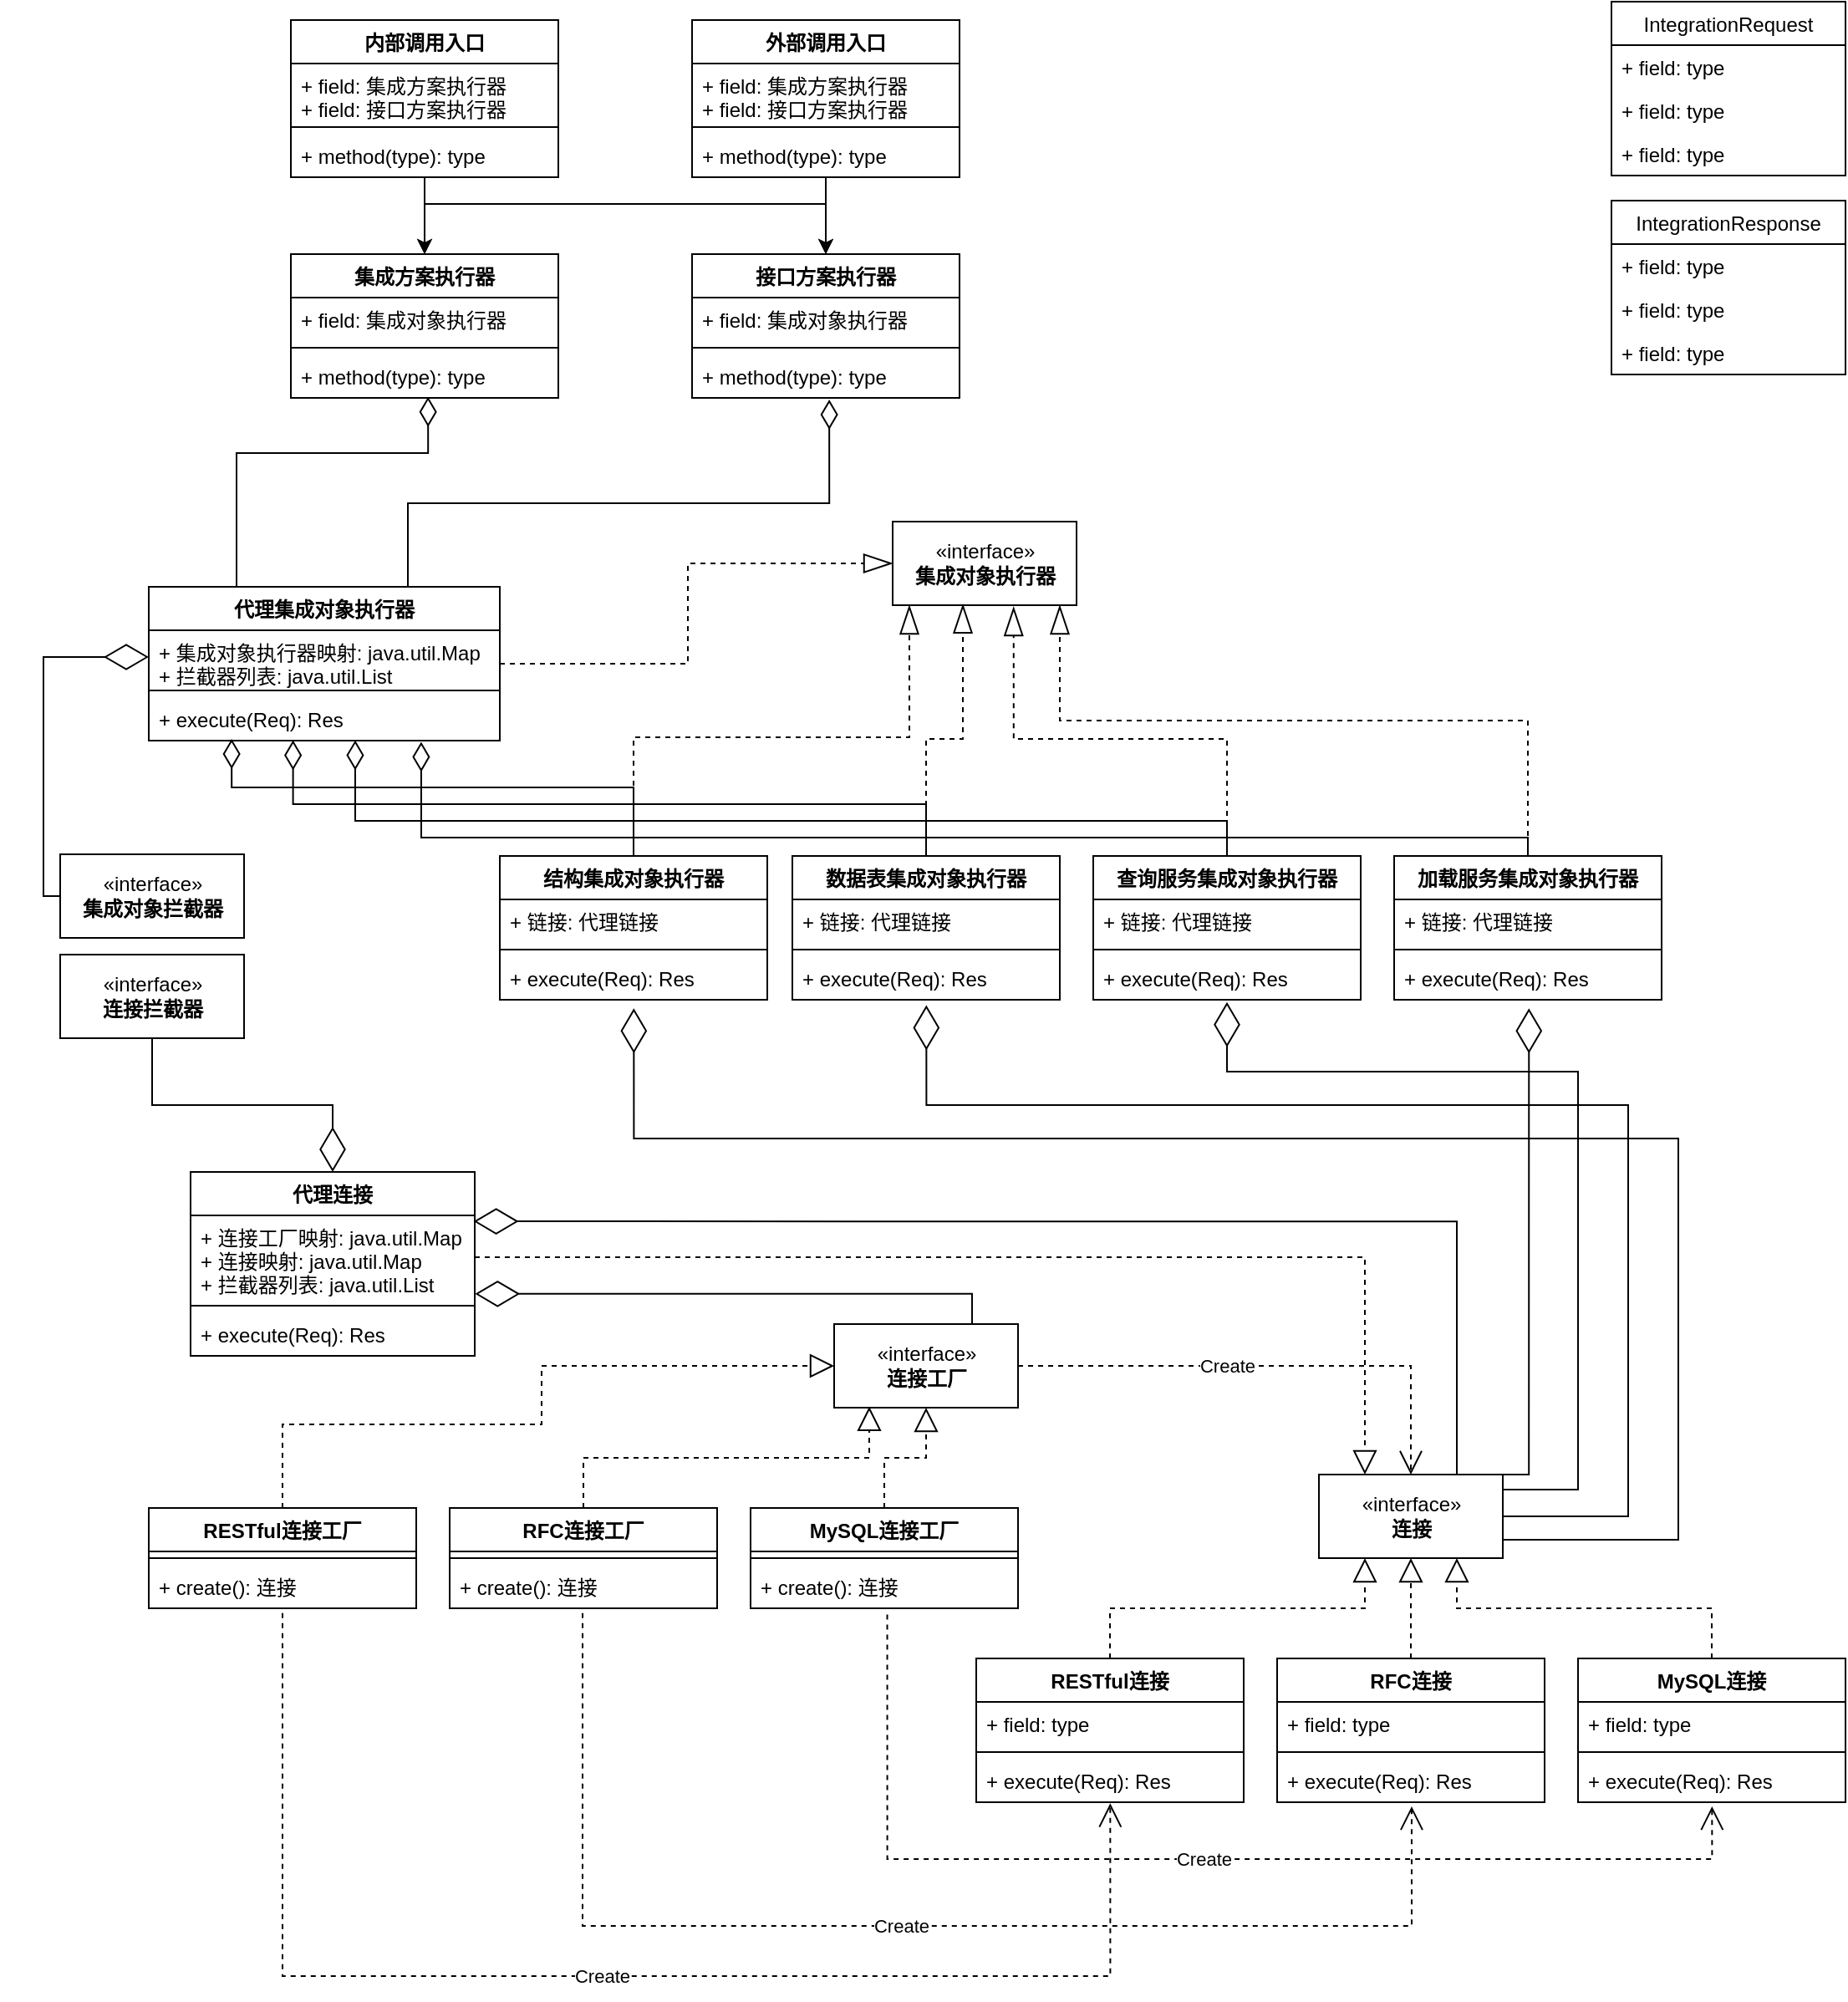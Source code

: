 <mxfile version="20.0.4" type="github">
  <diagram id="oWcdZRQ7xZrGSE6Tlrnx" name="第 1 页">
    <mxGraphModel dx="1038" dy="547" grid="1" gridSize="10" guides="1" tooltips="1" connect="1" arrows="1" fold="1" page="1" pageScale="1" pageWidth="1169" pageHeight="1654" math="0" shadow="0">
      <root>
        <mxCell id="0" />
        <mxCell id="1" parent="0" />
        <mxCell id="QDC6DLgOSGsQadJOwINI-77" style="edgeStyle=orthogonalEdgeStyle;rounded=0;orthogonalLoop=1;jettySize=auto;html=1;entryX=0.5;entryY=0;entryDx=0;entryDy=0;" edge="1" parent="1" source="QDC6DLgOSGsQadJOwINI-14" target="QDC6DLgOSGsQadJOwINI-22">
          <mxGeometry relative="1" as="geometry" />
        </mxCell>
        <mxCell id="QDC6DLgOSGsQadJOwINI-78" style="edgeStyle=orthogonalEdgeStyle;rounded=0;orthogonalLoop=1;jettySize=auto;html=1;entryX=0.5;entryY=0;entryDx=0;entryDy=0;" edge="1" parent="1" source="QDC6DLgOSGsQadJOwINI-14" target="QDC6DLgOSGsQadJOwINI-26">
          <mxGeometry relative="1" as="geometry">
            <Array as="points">
              <mxPoint x="269" y="161" />
              <mxPoint x="509" y="161" />
            </Array>
          </mxGeometry>
        </mxCell>
        <mxCell id="QDC6DLgOSGsQadJOwINI-14" value="内部调用入口" style="swimlane;fontStyle=1;align=center;verticalAlign=top;childLayout=stackLayout;horizontal=1;startSize=26;horizontalStack=0;resizeParent=1;resizeParentMax=0;resizeLast=0;collapsible=1;marginBottom=0;" vertex="1" parent="1">
          <mxGeometry x="189" y="51" width="160" height="94" as="geometry" />
        </mxCell>
        <mxCell id="QDC6DLgOSGsQadJOwINI-15" value="+ field: 集成方案执行器&#xa;+ field: 接口方案执行器" style="text;strokeColor=none;fillColor=none;align=left;verticalAlign=top;spacingLeft=4;spacingRight=4;overflow=hidden;rotatable=0;points=[[0,0.5],[1,0.5]];portConstraint=eastwest;" vertex="1" parent="QDC6DLgOSGsQadJOwINI-14">
          <mxGeometry y="26" width="160" height="34" as="geometry" />
        </mxCell>
        <mxCell id="QDC6DLgOSGsQadJOwINI-16" value="" style="line;strokeWidth=1;fillColor=none;align=left;verticalAlign=middle;spacingTop=-1;spacingLeft=3;spacingRight=3;rotatable=0;labelPosition=right;points=[];portConstraint=eastwest;" vertex="1" parent="QDC6DLgOSGsQadJOwINI-14">
          <mxGeometry y="60" width="160" height="8" as="geometry" />
        </mxCell>
        <mxCell id="QDC6DLgOSGsQadJOwINI-17" value="+ method(type): type" style="text;strokeColor=none;fillColor=none;align=left;verticalAlign=top;spacingLeft=4;spacingRight=4;overflow=hidden;rotatable=0;points=[[0,0.5],[1,0.5]];portConstraint=eastwest;" vertex="1" parent="QDC6DLgOSGsQadJOwINI-14">
          <mxGeometry y="68" width="160" height="26" as="geometry" />
        </mxCell>
        <mxCell id="QDC6DLgOSGsQadJOwINI-79" style="edgeStyle=orthogonalEdgeStyle;rounded=0;orthogonalLoop=1;jettySize=auto;html=1;entryX=0.5;entryY=0;entryDx=0;entryDy=0;" edge="1" parent="1" source="QDC6DLgOSGsQadJOwINI-18" target="QDC6DLgOSGsQadJOwINI-26">
          <mxGeometry relative="1" as="geometry" />
        </mxCell>
        <mxCell id="QDC6DLgOSGsQadJOwINI-80" style="edgeStyle=orthogonalEdgeStyle;rounded=0;orthogonalLoop=1;jettySize=auto;html=1;entryX=0.5;entryY=0;entryDx=0;entryDy=0;" edge="1" parent="1" source="QDC6DLgOSGsQadJOwINI-18" target="QDC6DLgOSGsQadJOwINI-22">
          <mxGeometry relative="1" as="geometry">
            <Array as="points">
              <mxPoint x="509" y="161" />
              <mxPoint x="269" y="161" />
            </Array>
          </mxGeometry>
        </mxCell>
        <mxCell id="QDC6DLgOSGsQadJOwINI-18" value="外部调用入口" style="swimlane;fontStyle=1;align=center;verticalAlign=top;childLayout=stackLayout;horizontal=1;startSize=26;horizontalStack=0;resizeParent=1;resizeParentMax=0;resizeLast=0;collapsible=1;marginBottom=0;" vertex="1" parent="1">
          <mxGeometry x="429" y="51" width="160" height="94" as="geometry" />
        </mxCell>
        <mxCell id="QDC6DLgOSGsQadJOwINI-19" value="+ field: 集成方案执行器&#xa;+ field: 接口方案执行器" style="text;strokeColor=none;fillColor=none;align=left;verticalAlign=top;spacingLeft=4;spacingRight=4;overflow=hidden;rotatable=0;points=[[0,0.5],[1,0.5]];portConstraint=eastwest;" vertex="1" parent="QDC6DLgOSGsQadJOwINI-18">
          <mxGeometry y="26" width="160" height="34" as="geometry" />
        </mxCell>
        <mxCell id="QDC6DLgOSGsQadJOwINI-20" value="" style="line;strokeWidth=1;fillColor=none;align=left;verticalAlign=middle;spacingTop=-1;spacingLeft=3;spacingRight=3;rotatable=0;labelPosition=right;points=[];portConstraint=eastwest;" vertex="1" parent="QDC6DLgOSGsQadJOwINI-18">
          <mxGeometry y="60" width="160" height="8" as="geometry" />
        </mxCell>
        <mxCell id="QDC6DLgOSGsQadJOwINI-21" value="+ method(type): type" style="text;strokeColor=none;fillColor=none;align=left;verticalAlign=top;spacingLeft=4;spacingRight=4;overflow=hidden;rotatable=0;points=[[0,0.5],[1,0.5]];portConstraint=eastwest;" vertex="1" parent="QDC6DLgOSGsQadJOwINI-18">
          <mxGeometry y="68" width="160" height="26" as="geometry" />
        </mxCell>
        <mxCell id="QDC6DLgOSGsQadJOwINI-22" value="集成方案执行器" style="swimlane;fontStyle=1;align=center;verticalAlign=top;childLayout=stackLayout;horizontal=1;startSize=26;horizontalStack=0;resizeParent=1;resizeParentMax=0;resizeLast=0;collapsible=1;marginBottom=0;" vertex="1" parent="1">
          <mxGeometry x="189" y="191" width="160" height="86" as="geometry" />
        </mxCell>
        <mxCell id="QDC6DLgOSGsQadJOwINI-23" value="+ field: 集成对象执行器" style="text;strokeColor=none;fillColor=none;align=left;verticalAlign=top;spacingLeft=4;spacingRight=4;overflow=hidden;rotatable=0;points=[[0,0.5],[1,0.5]];portConstraint=eastwest;" vertex="1" parent="QDC6DLgOSGsQadJOwINI-22">
          <mxGeometry y="26" width="160" height="26" as="geometry" />
        </mxCell>
        <mxCell id="QDC6DLgOSGsQadJOwINI-24" value="" style="line;strokeWidth=1;fillColor=none;align=left;verticalAlign=middle;spacingTop=-1;spacingLeft=3;spacingRight=3;rotatable=0;labelPosition=right;points=[];portConstraint=eastwest;" vertex="1" parent="QDC6DLgOSGsQadJOwINI-22">
          <mxGeometry y="52" width="160" height="8" as="geometry" />
        </mxCell>
        <mxCell id="QDC6DLgOSGsQadJOwINI-25" value="+ method(type): type" style="text;strokeColor=none;fillColor=none;align=left;verticalAlign=top;spacingLeft=4;spacingRight=4;overflow=hidden;rotatable=0;points=[[0,0.5],[1,0.5]];portConstraint=eastwest;" vertex="1" parent="QDC6DLgOSGsQadJOwINI-22">
          <mxGeometry y="60" width="160" height="26" as="geometry" />
        </mxCell>
        <mxCell id="QDC6DLgOSGsQadJOwINI-26" value="接口方案执行器" style="swimlane;fontStyle=1;align=center;verticalAlign=top;childLayout=stackLayout;horizontal=1;startSize=26;horizontalStack=0;resizeParent=1;resizeParentMax=0;resizeLast=0;collapsible=1;marginBottom=0;" vertex="1" parent="1">
          <mxGeometry x="429" y="191" width="160" height="86" as="geometry" />
        </mxCell>
        <mxCell id="QDC6DLgOSGsQadJOwINI-27" value="+ field: 集成对象执行器" style="text;strokeColor=none;fillColor=none;align=left;verticalAlign=top;spacingLeft=4;spacingRight=4;overflow=hidden;rotatable=0;points=[[0,0.5],[1,0.5]];portConstraint=eastwest;" vertex="1" parent="QDC6DLgOSGsQadJOwINI-26">
          <mxGeometry y="26" width="160" height="26" as="geometry" />
        </mxCell>
        <mxCell id="QDC6DLgOSGsQadJOwINI-28" value="" style="line;strokeWidth=1;fillColor=none;align=left;verticalAlign=middle;spacingTop=-1;spacingLeft=3;spacingRight=3;rotatable=0;labelPosition=right;points=[];portConstraint=eastwest;" vertex="1" parent="QDC6DLgOSGsQadJOwINI-26">
          <mxGeometry y="52" width="160" height="8" as="geometry" />
        </mxCell>
        <mxCell id="QDC6DLgOSGsQadJOwINI-29" value="+ method(type): type" style="text;strokeColor=none;fillColor=none;align=left;verticalAlign=top;spacingLeft=4;spacingRight=4;overflow=hidden;rotatable=0;points=[[0,0.5],[1,0.5]];portConstraint=eastwest;" vertex="1" parent="QDC6DLgOSGsQadJOwINI-26">
          <mxGeometry y="60" width="160" height="26" as="geometry" />
        </mxCell>
        <mxCell id="QDC6DLgOSGsQadJOwINI-121" style="edgeStyle=orthogonalEdgeStyle;rounded=0;orthogonalLoop=1;jettySize=auto;html=1;entryX=0;entryY=0.5;entryDx=0;entryDy=0;endArrow=blockThin;endFill=0;endSize=15;dashed=1;" edge="1" parent="1" source="QDC6DLgOSGsQadJOwINI-54" target="QDC6DLgOSGsQadJOwINI-81">
          <mxGeometry relative="1" as="geometry" />
        </mxCell>
        <mxCell id="QDC6DLgOSGsQadJOwINI-128" style="edgeStyle=orthogonalEdgeStyle;rounded=0;orthogonalLoop=1;jettySize=auto;html=1;entryX=0.513;entryY=1.038;entryDx=0;entryDy=0;entryPerimeter=0;endArrow=diamondThin;endFill=0;endSize=15;exitX=0.75;exitY=0;exitDx=0;exitDy=0;" edge="1" parent="1" source="QDC6DLgOSGsQadJOwINI-54" target="QDC6DLgOSGsQadJOwINI-29">
          <mxGeometry relative="1" as="geometry">
            <Array as="points">
              <mxPoint x="259" y="401" />
              <mxPoint x="259" y="340" />
              <mxPoint x="511" y="340" />
            </Array>
          </mxGeometry>
        </mxCell>
        <mxCell id="QDC6DLgOSGsQadJOwINI-129" style="edgeStyle=orthogonalEdgeStyle;rounded=0;orthogonalLoop=1;jettySize=auto;html=1;entryX=0.513;entryY=0.977;entryDx=0;entryDy=0;entryPerimeter=0;endArrow=diamondThin;endFill=0;endSize=15;exitX=0.25;exitY=0;exitDx=0;exitDy=0;" edge="1" parent="1" source="QDC6DLgOSGsQadJOwINI-54" target="QDC6DLgOSGsQadJOwINI-25">
          <mxGeometry relative="1" as="geometry">
            <Array as="points">
              <mxPoint x="156" y="310" />
              <mxPoint x="271" y="310" />
            </Array>
          </mxGeometry>
        </mxCell>
        <mxCell id="QDC6DLgOSGsQadJOwINI-54" value="代理集成对象执行器" style="swimlane;fontStyle=1;align=center;verticalAlign=top;childLayout=stackLayout;horizontal=1;startSize=26;horizontalStack=0;resizeParent=1;resizeParentMax=0;resizeLast=0;collapsible=1;marginBottom=0;glass=0;gradientColor=none;swimlaneFillColor=none;" vertex="1" parent="1">
          <mxGeometry x="104" y="390" width="210" height="92" as="geometry">
            <mxRectangle x="123" y="390" width="150" height="30" as="alternateBounds" />
          </mxGeometry>
        </mxCell>
        <mxCell id="QDC6DLgOSGsQadJOwINI-55" value="+ 集成对象执行器映射: java.util.Map&#xa;+ 拦截器列表: java.util.List" style="text;strokeColor=none;fillColor=none;align=left;verticalAlign=top;spacingLeft=4;spacingRight=4;overflow=hidden;rotatable=0;points=[[0,0.5],[1,0.5]];portConstraint=eastwest;" vertex="1" parent="QDC6DLgOSGsQadJOwINI-54">
          <mxGeometry y="26" width="210" height="32" as="geometry" />
        </mxCell>
        <mxCell id="QDC6DLgOSGsQadJOwINI-56" value="" style="line;strokeWidth=1;fillColor=none;align=left;verticalAlign=middle;spacingTop=-1;spacingLeft=3;spacingRight=3;rotatable=0;labelPosition=right;points=[];portConstraint=eastwest;" vertex="1" parent="QDC6DLgOSGsQadJOwINI-54">
          <mxGeometry y="58" width="210" height="8" as="geometry" />
        </mxCell>
        <mxCell id="QDC6DLgOSGsQadJOwINI-57" value="+ execute(Req): Res" style="text;strokeColor=none;fillColor=none;align=left;verticalAlign=top;spacingLeft=4;spacingRight=4;overflow=hidden;rotatable=0;points=[[0,0.5],[1,0.5]];portConstraint=eastwest;" vertex="1" parent="QDC6DLgOSGsQadJOwINI-54">
          <mxGeometry y="66" width="210" height="26" as="geometry" />
        </mxCell>
        <mxCell id="QDC6DLgOSGsQadJOwINI-81" value="«interface»&lt;br&gt;&lt;b&gt;集成对象执行器&lt;/b&gt;" style="html=1;" vertex="1" parent="1">
          <mxGeometry x="549" y="351" width="110" height="50" as="geometry" />
        </mxCell>
        <mxCell id="QDC6DLgOSGsQadJOwINI-116" style="edgeStyle=orthogonalEdgeStyle;rounded=0;orthogonalLoop=1;jettySize=auto;html=1;entryX=0.236;entryY=0.962;entryDx=0;entryDy=0;entryPerimeter=0;endArrow=diamondThin;endFill=0;endSize=15;" edge="1" parent="1" source="QDC6DLgOSGsQadJOwINI-82" target="QDC6DLgOSGsQadJOwINI-57">
          <mxGeometry relative="1" as="geometry">
            <Array as="points">
              <mxPoint x="394" y="510" />
              <mxPoint x="154" y="510" />
            </Array>
          </mxGeometry>
        </mxCell>
        <mxCell id="QDC6DLgOSGsQadJOwINI-123" style="edgeStyle=orthogonalEdgeStyle;rounded=0;orthogonalLoop=1;jettySize=auto;html=1;dashed=1;endArrow=blockThin;endFill=0;endSize=15;exitX=0.5;exitY=0;exitDx=0;exitDy=0;" edge="1" parent="1" source="QDC6DLgOSGsQadJOwINI-82">
          <mxGeometry relative="1" as="geometry">
            <mxPoint x="559" y="401" as="targetPoint" />
            <Array as="points">
              <mxPoint x="394" y="480" />
              <mxPoint x="559" y="480" />
            </Array>
          </mxGeometry>
        </mxCell>
        <mxCell id="QDC6DLgOSGsQadJOwINI-82" value="结构集成对象执行器" style="swimlane;fontStyle=1;align=center;verticalAlign=top;childLayout=stackLayout;horizontal=1;startSize=26;horizontalStack=0;resizeParent=1;resizeParentMax=0;resizeLast=0;collapsible=1;marginBottom=0;" vertex="1" parent="1">
          <mxGeometry x="314" y="551" width="160" height="86" as="geometry" />
        </mxCell>
        <mxCell id="QDC6DLgOSGsQadJOwINI-83" value="+ 链接: 代理链接" style="text;strokeColor=none;fillColor=none;align=left;verticalAlign=top;spacingLeft=4;spacingRight=4;overflow=hidden;rotatable=0;points=[[0,0.5],[1,0.5]];portConstraint=eastwest;" vertex="1" parent="QDC6DLgOSGsQadJOwINI-82">
          <mxGeometry y="26" width="160" height="26" as="geometry" />
        </mxCell>
        <mxCell id="QDC6DLgOSGsQadJOwINI-84" value="" style="line;strokeWidth=1;fillColor=none;align=left;verticalAlign=middle;spacingTop=-1;spacingLeft=3;spacingRight=3;rotatable=0;labelPosition=right;points=[];portConstraint=eastwest;" vertex="1" parent="QDC6DLgOSGsQadJOwINI-82">
          <mxGeometry y="52" width="160" height="8" as="geometry" />
        </mxCell>
        <mxCell id="QDC6DLgOSGsQadJOwINI-85" value="+ execute(Req): Res" style="text;strokeColor=none;fillColor=none;align=left;verticalAlign=top;spacingLeft=4;spacingRight=4;overflow=hidden;rotatable=0;points=[[0,0.5],[1,0.5]];portConstraint=eastwest;" vertex="1" parent="QDC6DLgOSGsQadJOwINI-82">
          <mxGeometry y="60" width="160" height="26" as="geometry" />
        </mxCell>
        <mxCell id="QDC6DLgOSGsQadJOwINI-117" style="edgeStyle=orthogonalEdgeStyle;rounded=0;orthogonalLoop=1;jettySize=auto;html=1;entryX=0.411;entryY=0.992;entryDx=0;entryDy=0;entryPerimeter=0;endArrow=diamondThin;endFill=0;endSize=15;" edge="1" parent="1" source="QDC6DLgOSGsQadJOwINI-86" target="QDC6DLgOSGsQadJOwINI-57">
          <mxGeometry relative="1" as="geometry">
            <Array as="points">
              <mxPoint x="569" y="520" />
              <mxPoint x="190" y="520" />
            </Array>
          </mxGeometry>
        </mxCell>
        <mxCell id="QDC6DLgOSGsQadJOwINI-124" style="edgeStyle=orthogonalEdgeStyle;rounded=0;orthogonalLoop=1;jettySize=auto;html=1;dashed=1;endArrow=blockThin;endFill=0;endSize=15;entryX=0.382;entryY=0.988;entryDx=0;entryDy=0;entryPerimeter=0;" edge="1" parent="1" source="QDC6DLgOSGsQadJOwINI-86" target="QDC6DLgOSGsQadJOwINI-81">
          <mxGeometry relative="1" as="geometry">
            <mxPoint x="599" y="401" as="targetPoint" />
          </mxGeometry>
        </mxCell>
        <mxCell id="QDC6DLgOSGsQadJOwINI-86" value="数据表集成对象执行器" style="swimlane;fontStyle=1;align=center;verticalAlign=top;childLayout=stackLayout;horizontal=1;startSize=26;horizontalStack=0;resizeParent=1;resizeParentMax=0;resizeLast=0;collapsible=1;marginBottom=0;" vertex="1" parent="1">
          <mxGeometry x="489" y="551" width="160" height="86" as="geometry" />
        </mxCell>
        <mxCell id="QDC6DLgOSGsQadJOwINI-87" value="+ 链接: 代理链接" style="text;strokeColor=none;fillColor=none;align=left;verticalAlign=top;spacingLeft=4;spacingRight=4;overflow=hidden;rotatable=0;points=[[0,0.5],[1,0.5]];portConstraint=eastwest;" vertex="1" parent="QDC6DLgOSGsQadJOwINI-86">
          <mxGeometry y="26" width="160" height="26" as="geometry" />
        </mxCell>
        <mxCell id="QDC6DLgOSGsQadJOwINI-88" value="" style="line;strokeWidth=1;fillColor=none;align=left;verticalAlign=middle;spacingTop=-1;spacingLeft=3;spacingRight=3;rotatable=0;labelPosition=right;points=[];portConstraint=eastwest;" vertex="1" parent="QDC6DLgOSGsQadJOwINI-86">
          <mxGeometry y="52" width="160" height="8" as="geometry" />
        </mxCell>
        <mxCell id="QDC6DLgOSGsQadJOwINI-89" value="+ execute(Req): Res" style="text;strokeColor=none;fillColor=none;align=left;verticalAlign=top;spacingLeft=4;spacingRight=4;overflow=hidden;rotatable=0;points=[[0,0.5],[1,0.5]];portConstraint=eastwest;" vertex="1" parent="QDC6DLgOSGsQadJOwINI-86">
          <mxGeometry y="60" width="160" height="26" as="geometry" />
        </mxCell>
        <mxCell id="QDC6DLgOSGsQadJOwINI-118" style="edgeStyle=orthogonalEdgeStyle;rounded=0;orthogonalLoop=1;jettySize=auto;html=1;endArrow=diamondThin;endFill=0;endSize=15;entryX=0.588;entryY=0.993;entryDx=0;entryDy=0;entryPerimeter=0;" edge="1" parent="1" source="QDC6DLgOSGsQadJOwINI-90" target="QDC6DLgOSGsQadJOwINI-57">
          <mxGeometry relative="1" as="geometry">
            <mxPoint x="249" y="670" as="targetPoint" />
            <Array as="points">
              <mxPoint x="749" y="530" />
              <mxPoint x="228" y="530" />
            </Array>
          </mxGeometry>
        </mxCell>
        <mxCell id="QDC6DLgOSGsQadJOwINI-125" style="edgeStyle=orthogonalEdgeStyle;rounded=0;orthogonalLoop=1;jettySize=auto;html=1;entryX=0.658;entryY=1.02;entryDx=0;entryDy=0;entryPerimeter=0;dashed=1;endArrow=blockThin;endFill=0;endSize=15;exitX=0.5;exitY=0;exitDx=0;exitDy=0;" edge="1" parent="1" source="QDC6DLgOSGsQadJOwINI-90" target="QDC6DLgOSGsQadJOwINI-81">
          <mxGeometry relative="1" as="geometry" />
        </mxCell>
        <mxCell id="QDC6DLgOSGsQadJOwINI-90" value="查询服务集成对象执行器" style="swimlane;fontStyle=1;align=center;verticalAlign=top;childLayout=stackLayout;horizontal=1;startSize=26;horizontalStack=0;resizeParent=1;resizeParentMax=0;resizeLast=0;collapsible=1;marginBottom=0;" vertex="1" parent="1">
          <mxGeometry x="669" y="551" width="160" height="86" as="geometry" />
        </mxCell>
        <mxCell id="QDC6DLgOSGsQadJOwINI-91" value="+ 链接: 代理链接" style="text;strokeColor=none;fillColor=none;align=left;verticalAlign=top;spacingLeft=4;spacingRight=4;overflow=hidden;rotatable=0;points=[[0,0.5],[1,0.5]];portConstraint=eastwest;" vertex="1" parent="QDC6DLgOSGsQadJOwINI-90">
          <mxGeometry y="26" width="160" height="26" as="geometry" />
        </mxCell>
        <mxCell id="QDC6DLgOSGsQadJOwINI-92" value="" style="line;strokeWidth=1;fillColor=none;align=left;verticalAlign=middle;spacingTop=-1;spacingLeft=3;spacingRight=3;rotatable=0;labelPosition=right;points=[];portConstraint=eastwest;" vertex="1" parent="QDC6DLgOSGsQadJOwINI-90">
          <mxGeometry y="52" width="160" height="8" as="geometry" />
        </mxCell>
        <mxCell id="QDC6DLgOSGsQadJOwINI-93" value="+ execute(Req): Res" style="text;strokeColor=none;fillColor=none;align=left;verticalAlign=top;spacingLeft=4;spacingRight=4;overflow=hidden;rotatable=0;points=[[0,0.5],[1,0.5]];portConstraint=eastwest;" vertex="1" parent="QDC6DLgOSGsQadJOwINI-90">
          <mxGeometry y="60" width="160" height="26" as="geometry" />
        </mxCell>
        <mxCell id="QDC6DLgOSGsQadJOwINI-119" style="edgeStyle=orthogonalEdgeStyle;rounded=0;orthogonalLoop=1;jettySize=auto;html=1;endArrow=diamondThin;endFill=0;endSize=15;entryX=0.776;entryY=1.029;entryDx=0;entryDy=0;entryPerimeter=0;" edge="1" parent="1" source="QDC6DLgOSGsQadJOwINI-94" target="QDC6DLgOSGsQadJOwINI-57">
          <mxGeometry relative="1" as="geometry">
            <mxPoint x="269" y="680" as="targetPoint" />
            <Array as="points">
              <mxPoint x="929" y="540" />
              <mxPoint x="267" y="540" />
            </Array>
          </mxGeometry>
        </mxCell>
        <mxCell id="QDC6DLgOSGsQadJOwINI-126" style="edgeStyle=orthogonalEdgeStyle;rounded=0;orthogonalLoop=1;jettySize=auto;html=1;entryX=0.909;entryY=1;entryDx=0;entryDy=0;entryPerimeter=0;dashed=1;endArrow=blockThin;endFill=0;endSize=15;exitX=0.5;exitY=0;exitDx=0;exitDy=0;" edge="1" parent="1" source="QDC6DLgOSGsQadJOwINI-94" target="QDC6DLgOSGsQadJOwINI-81">
          <mxGeometry relative="1" as="geometry">
            <Array as="points">
              <mxPoint x="929" y="470" />
              <mxPoint x="649" y="470" />
            </Array>
          </mxGeometry>
        </mxCell>
        <mxCell id="QDC6DLgOSGsQadJOwINI-94" value="加载服务集成对象执行器" style="swimlane;fontStyle=1;align=center;verticalAlign=top;childLayout=stackLayout;horizontal=1;startSize=26;horizontalStack=0;resizeParent=1;resizeParentMax=0;resizeLast=0;collapsible=1;marginBottom=0;" vertex="1" parent="1">
          <mxGeometry x="849" y="551" width="160" height="86" as="geometry" />
        </mxCell>
        <mxCell id="QDC6DLgOSGsQadJOwINI-95" value="+ 链接: 代理链接" style="text;strokeColor=none;fillColor=none;align=left;verticalAlign=top;spacingLeft=4;spacingRight=4;overflow=hidden;rotatable=0;points=[[0,0.5],[1,0.5]];portConstraint=eastwest;" vertex="1" parent="QDC6DLgOSGsQadJOwINI-94">
          <mxGeometry y="26" width="160" height="26" as="geometry" />
        </mxCell>
        <mxCell id="QDC6DLgOSGsQadJOwINI-96" value="" style="line;strokeWidth=1;fillColor=none;align=left;verticalAlign=middle;spacingTop=-1;spacingLeft=3;spacingRight=3;rotatable=0;labelPosition=right;points=[];portConstraint=eastwest;" vertex="1" parent="QDC6DLgOSGsQadJOwINI-94">
          <mxGeometry y="52" width="160" height="8" as="geometry" />
        </mxCell>
        <mxCell id="QDC6DLgOSGsQadJOwINI-97" value="+ execute(Req): Res" style="text;strokeColor=none;fillColor=none;align=left;verticalAlign=top;spacingLeft=4;spacingRight=4;overflow=hidden;rotatable=0;points=[[0,0.5],[1,0.5]];portConstraint=eastwest;" vertex="1" parent="QDC6DLgOSGsQadJOwINI-94">
          <mxGeometry y="60" width="160" height="26" as="geometry" />
        </mxCell>
        <mxCell id="QDC6DLgOSGsQadJOwINI-131" value="«interface»&lt;br&gt;&lt;b&gt;连接工厂&lt;/b&gt;" style="html=1;" vertex="1" parent="1">
          <mxGeometry x="514" y="831" width="110" height="50" as="geometry" />
        </mxCell>
        <mxCell id="QDC6DLgOSGsQadJOwINI-132" value="«interface»&lt;br&gt;&lt;b&gt;连接&lt;/b&gt;" style="html=1;" vertex="1" parent="1">
          <mxGeometry x="804" y="921" width="110" height="50" as="geometry" />
        </mxCell>
        <mxCell id="QDC6DLgOSGsQadJOwINI-134" value="Create" style="endArrow=open;endSize=12;dashed=1;html=1;rounded=0;exitX=1;exitY=0.5;exitDx=0;exitDy=0;entryX=0.5;entryY=0;entryDx=0;entryDy=0;edgeStyle=orthogonalEdgeStyle;" edge="1" parent="1" source="QDC6DLgOSGsQadJOwINI-131" target="QDC6DLgOSGsQadJOwINI-132">
          <mxGeometry x="-0.167" width="160" relative="1" as="geometry">
            <mxPoint x="569" y="961" as="sourcePoint" />
            <mxPoint x="729" y="961" as="targetPoint" />
            <Array as="points">
              <mxPoint x="859" y="856" />
            </Array>
            <mxPoint as="offset" />
          </mxGeometry>
        </mxCell>
        <mxCell id="QDC6DLgOSGsQadJOwINI-135" value="RESTful连接工厂" style="swimlane;fontStyle=1;align=center;verticalAlign=top;childLayout=stackLayout;horizontal=1;startSize=26;horizontalStack=0;resizeParent=1;resizeParentMax=0;resizeLast=0;collapsible=1;marginBottom=0;" vertex="1" parent="1">
          <mxGeometry x="104" y="941" width="160" height="60" as="geometry" />
        </mxCell>
        <mxCell id="QDC6DLgOSGsQadJOwINI-137" value="" style="line;strokeWidth=1;fillColor=none;align=left;verticalAlign=middle;spacingTop=-1;spacingLeft=3;spacingRight=3;rotatable=0;labelPosition=right;points=[];portConstraint=eastwest;" vertex="1" parent="QDC6DLgOSGsQadJOwINI-135">
          <mxGeometry y="26" width="160" height="8" as="geometry" />
        </mxCell>
        <mxCell id="QDC6DLgOSGsQadJOwINI-138" value="+ create(): 连接" style="text;strokeColor=none;fillColor=none;align=left;verticalAlign=top;spacingLeft=4;spacingRight=4;overflow=hidden;rotatable=0;points=[[0,0.5],[1,0.5]];portConstraint=eastwest;" vertex="1" parent="QDC6DLgOSGsQadJOwINI-135">
          <mxGeometry y="34" width="160" height="26" as="geometry" />
        </mxCell>
        <mxCell id="QDC6DLgOSGsQadJOwINI-139" value="RFC连接工厂" style="swimlane;fontStyle=1;align=center;verticalAlign=top;childLayout=stackLayout;horizontal=1;startSize=26;horizontalStack=0;resizeParent=1;resizeParentMax=0;resizeLast=0;collapsible=1;marginBottom=0;" vertex="1" parent="1">
          <mxGeometry x="284" y="941" width="160" height="60" as="geometry" />
        </mxCell>
        <mxCell id="QDC6DLgOSGsQadJOwINI-140" value="" style="line;strokeWidth=1;fillColor=none;align=left;verticalAlign=middle;spacingTop=-1;spacingLeft=3;spacingRight=3;rotatable=0;labelPosition=right;points=[];portConstraint=eastwest;" vertex="1" parent="QDC6DLgOSGsQadJOwINI-139">
          <mxGeometry y="26" width="160" height="8" as="geometry" />
        </mxCell>
        <mxCell id="QDC6DLgOSGsQadJOwINI-141" value="+ create(): 连接" style="text;strokeColor=none;fillColor=none;align=left;verticalAlign=top;spacingLeft=4;spacingRight=4;overflow=hidden;rotatable=0;points=[[0,0.5],[1,0.5]];portConstraint=eastwest;" vertex="1" parent="QDC6DLgOSGsQadJOwINI-139">
          <mxGeometry y="34" width="160" height="26" as="geometry" />
        </mxCell>
        <mxCell id="QDC6DLgOSGsQadJOwINI-142" value="MySQL连接工厂" style="swimlane;fontStyle=1;align=center;verticalAlign=top;childLayout=stackLayout;horizontal=1;startSize=26;horizontalStack=0;resizeParent=1;resizeParentMax=0;resizeLast=0;collapsible=1;marginBottom=0;" vertex="1" parent="1">
          <mxGeometry x="464" y="941" width="160" height="60" as="geometry" />
        </mxCell>
        <mxCell id="QDC6DLgOSGsQadJOwINI-143" value="" style="line;strokeWidth=1;fillColor=none;align=left;verticalAlign=middle;spacingTop=-1;spacingLeft=3;spacingRight=3;rotatable=0;labelPosition=right;points=[];portConstraint=eastwest;" vertex="1" parent="QDC6DLgOSGsQadJOwINI-142">
          <mxGeometry y="26" width="160" height="8" as="geometry" />
        </mxCell>
        <mxCell id="QDC6DLgOSGsQadJOwINI-144" value="+ create(): 连接" style="text;strokeColor=none;fillColor=none;align=left;verticalAlign=top;spacingLeft=4;spacingRight=4;overflow=hidden;rotatable=0;points=[[0,0.5],[1,0.5]];portConstraint=eastwest;" vertex="1" parent="QDC6DLgOSGsQadJOwINI-142">
          <mxGeometry y="34" width="160" height="26" as="geometry" />
        </mxCell>
        <mxCell id="QDC6DLgOSGsQadJOwINI-145" value="RESTful连接" style="swimlane;fontStyle=1;align=center;verticalAlign=top;childLayout=stackLayout;horizontal=1;startSize=26;horizontalStack=0;resizeParent=1;resizeParentMax=0;resizeLast=0;collapsible=1;marginBottom=0;" vertex="1" parent="1">
          <mxGeometry x="599" y="1031" width="160" height="86" as="geometry" />
        </mxCell>
        <mxCell id="QDC6DLgOSGsQadJOwINI-146" value="+ field: type" style="text;strokeColor=none;fillColor=none;align=left;verticalAlign=top;spacingLeft=4;spacingRight=4;overflow=hidden;rotatable=0;points=[[0,0.5],[1,0.5]];portConstraint=eastwest;" vertex="1" parent="QDC6DLgOSGsQadJOwINI-145">
          <mxGeometry y="26" width="160" height="26" as="geometry" />
        </mxCell>
        <mxCell id="QDC6DLgOSGsQadJOwINI-147" value="" style="line;strokeWidth=1;fillColor=none;align=left;verticalAlign=middle;spacingTop=-1;spacingLeft=3;spacingRight=3;rotatable=0;labelPosition=right;points=[];portConstraint=eastwest;" vertex="1" parent="QDC6DLgOSGsQadJOwINI-145">
          <mxGeometry y="52" width="160" height="8" as="geometry" />
        </mxCell>
        <mxCell id="QDC6DLgOSGsQadJOwINI-148" value="+ execute(Req): Res" style="text;strokeColor=none;fillColor=none;align=left;verticalAlign=top;spacingLeft=4;spacingRight=4;overflow=hidden;rotatable=0;points=[[0,0.5],[1,0.5]];portConstraint=eastwest;" vertex="1" parent="QDC6DLgOSGsQadJOwINI-145">
          <mxGeometry y="60" width="160" height="26" as="geometry" />
        </mxCell>
        <mxCell id="QDC6DLgOSGsQadJOwINI-149" value="RFC连接" style="swimlane;fontStyle=1;align=center;verticalAlign=top;childLayout=stackLayout;horizontal=1;startSize=26;horizontalStack=0;resizeParent=1;resizeParentMax=0;resizeLast=0;collapsible=1;marginBottom=0;" vertex="1" parent="1">
          <mxGeometry x="779" y="1031" width="160" height="86" as="geometry" />
        </mxCell>
        <mxCell id="QDC6DLgOSGsQadJOwINI-150" value="+ field: type" style="text;strokeColor=none;fillColor=none;align=left;verticalAlign=top;spacingLeft=4;spacingRight=4;overflow=hidden;rotatable=0;points=[[0,0.5],[1,0.5]];portConstraint=eastwest;" vertex="1" parent="QDC6DLgOSGsQadJOwINI-149">
          <mxGeometry y="26" width="160" height="26" as="geometry" />
        </mxCell>
        <mxCell id="QDC6DLgOSGsQadJOwINI-151" value="" style="line;strokeWidth=1;fillColor=none;align=left;verticalAlign=middle;spacingTop=-1;spacingLeft=3;spacingRight=3;rotatable=0;labelPosition=right;points=[];portConstraint=eastwest;" vertex="1" parent="QDC6DLgOSGsQadJOwINI-149">
          <mxGeometry y="52" width="160" height="8" as="geometry" />
        </mxCell>
        <mxCell id="QDC6DLgOSGsQadJOwINI-152" value="+ execute(Req): Res" style="text;strokeColor=none;fillColor=none;align=left;verticalAlign=top;spacingLeft=4;spacingRight=4;overflow=hidden;rotatable=0;points=[[0,0.5],[1,0.5]];portConstraint=eastwest;" vertex="1" parent="QDC6DLgOSGsQadJOwINI-149">
          <mxGeometry y="60" width="160" height="26" as="geometry" />
        </mxCell>
        <mxCell id="QDC6DLgOSGsQadJOwINI-153" value="MySQL连接" style="swimlane;fontStyle=1;align=center;verticalAlign=top;childLayout=stackLayout;horizontal=1;startSize=26;horizontalStack=0;resizeParent=1;resizeParentMax=0;resizeLast=0;collapsible=1;marginBottom=0;" vertex="1" parent="1">
          <mxGeometry x="959" y="1031" width="160" height="86" as="geometry" />
        </mxCell>
        <mxCell id="QDC6DLgOSGsQadJOwINI-154" value="+ field: type" style="text;strokeColor=none;fillColor=none;align=left;verticalAlign=top;spacingLeft=4;spacingRight=4;overflow=hidden;rotatable=0;points=[[0,0.5],[1,0.5]];portConstraint=eastwest;" vertex="1" parent="QDC6DLgOSGsQadJOwINI-153">
          <mxGeometry y="26" width="160" height="26" as="geometry" />
        </mxCell>
        <mxCell id="QDC6DLgOSGsQadJOwINI-155" value="" style="line;strokeWidth=1;fillColor=none;align=left;verticalAlign=middle;spacingTop=-1;spacingLeft=3;spacingRight=3;rotatable=0;labelPosition=right;points=[];portConstraint=eastwest;" vertex="1" parent="QDC6DLgOSGsQadJOwINI-153">
          <mxGeometry y="52" width="160" height="8" as="geometry" />
        </mxCell>
        <mxCell id="QDC6DLgOSGsQadJOwINI-156" value="+ execute(Req): Res" style="text;strokeColor=none;fillColor=none;align=left;verticalAlign=top;spacingLeft=4;spacingRight=4;overflow=hidden;rotatable=0;points=[[0,0.5],[1,0.5]];portConstraint=eastwest;" vertex="1" parent="QDC6DLgOSGsQadJOwINI-153">
          <mxGeometry y="60" width="160" height="26" as="geometry" />
        </mxCell>
        <mxCell id="QDC6DLgOSGsQadJOwINI-158" value="" style="endArrow=block;dashed=1;endFill=0;endSize=12;html=1;rounded=0;exitX=0.5;exitY=0;exitDx=0;exitDy=0;entryX=0;entryY=0.5;entryDx=0;entryDy=0;edgeStyle=orthogonalEdgeStyle;" edge="1" parent="1" source="QDC6DLgOSGsQadJOwINI-135" target="QDC6DLgOSGsQadJOwINI-131">
          <mxGeometry width="160" relative="1" as="geometry">
            <mxPoint x="239" y="881" as="sourcePoint" />
            <mxPoint x="399" y="881" as="targetPoint" />
            <Array as="points">
              <mxPoint x="184" y="891" />
              <mxPoint x="339" y="891" />
              <mxPoint x="339" y="856" />
            </Array>
          </mxGeometry>
        </mxCell>
        <mxCell id="QDC6DLgOSGsQadJOwINI-159" value="" style="endArrow=block;dashed=1;endFill=0;endSize=12;html=1;rounded=0;exitX=0.5;exitY=0;exitDx=0;exitDy=0;entryX=0.191;entryY=0.988;entryDx=0;entryDy=0;edgeStyle=orthogonalEdgeStyle;entryPerimeter=0;" edge="1" parent="1" source="QDC6DLgOSGsQadJOwINI-139" target="QDC6DLgOSGsQadJOwINI-131">
          <mxGeometry width="160" relative="1" as="geometry">
            <mxPoint x="259" y="1101" as="sourcePoint" />
            <mxPoint x="419" y="1101" as="targetPoint" />
          </mxGeometry>
        </mxCell>
        <mxCell id="QDC6DLgOSGsQadJOwINI-160" value="" style="endArrow=block;dashed=1;endFill=0;endSize=12;html=1;rounded=0;exitX=0.5;exitY=0;exitDx=0;exitDy=0;edgeStyle=orthogonalEdgeStyle;entryX=0.5;entryY=1;entryDx=0;entryDy=0;" edge="1" parent="1" source="QDC6DLgOSGsQadJOwINI-142" target="QDC6DLgOSGsQadJOwINI-131">
          <mxGeometry width="160" relative="1" as="geometry">
            <mxPoint x="379" y="1081" as="sourcePoint" />
            <mxPoint x="669" y="911" as="targetPoint" />
          </mxGeometry>
        </mxCell>
        <mxCell id="QDC6DLgOSGsQadJOwINI-161" value="" style="endArrow=block;dashed=1;endFill=0;endSize=12;html=1;rounded=0;exitX=0.5;exitY=0;exitDx=0;exitDy=0;entryX=0.25;entryY=1;entryDx=0;entryDy=0;edgeStyle=orthogonalEdgeStyle;" edge="1" parent="1" source="QDC6DLgOSGsQadJOwINI-145" target="QDC6DLgOSGsQadJOwINI-132">
          <mxGeometry width="160" relative="1" as="geometry">
            <mxPoint x="449" y="1181" as="sourcePoint" />
            <mxPoint x="609" y="1181" as="targetPoint" />
          </mxGeometry>
        </mxCell>
        <mxCell id="QDC6DLgOSGsQadJOwINI-162" value="" style="endArrow=block;dashed=1;endFill=0;endSize=12;html=1;rounded=0;exitX=0.5;exitY=0;exitDx=0;exitDy=0;entryX=0.5;entryY=1;entryDx=0;entryDy=0;edgeStyle=orthogonalEdgeStyle;" edge="1" parent="1" source="QDC6DLgOSGsQadJOwINI-149" target="QDC6DLgOSGsQadJOwINI-132">
          <mxGeometry width="160" relative="1" as="geometry">
            <mxPoint x="379" y="1201" as="sourcePoint" />
            <mxPoint x="539" y="1201" as="targetPoint" />
          </mxGeometry>
        </mxCell>
        <mxCell id="QDC6DLgOSGsQadJOwINI-163" value="" style="endArrow=block;dashed=1;endFill=0;endSize=12;html=1;rounded=0;exitX=0.5;exitY=0;exitDx=0;exitDy=0;entryX=0.75;entryY=1;entryDx=0;entryDy=0;edgeStyle=orthogonalEdgeStyle;" edge="1" parent="1" source="QDC6DLgOSGsQadJOwINI-153" target="QDC6DLgOSGsQadJOwINI-132">
          <mxGeometry width="160" relative="1" as="geometry">
            <mxPoint x="929" y="961" as="sourcePoint" />
            <mxPoint x="1089" y="961" as="targetPoint" />
          </mxGeometry>
        </mxCell>
        <mxCell id="QDC6DLgOSGsQadJOwINI-170" value="Create" style="endArrow=open;endSize=12;dashed=1;html=1;rounded=0;exitX=0.511;exitY=1.145;exitDx=0;exitDy=0;exitPerimeter=0;entryX=0.501;entryY=1.094;entryDx=0;entryDy=0;entryPerimeter=0;edgeStyle=orthogonalEdgeStyle;" edge="1" parent="1" source="QDC6DLgOSGsQadJOwINI-144" target="QDC6DLgOSGsQadJOwINI-156">
          <mxGeometry width="160" relative="1" as="geometry">
            <mxPoint x="279" y="1171" as="sourcePoint" />
            <mxPoint x="459" y="1211" as="targetPoint" />
            <Array as="points">
              <mxPoint x="546" y="1151" />
              <mxPoint x="1039" y="1151" />
            </Array>
          </mxGeometry>
        </mxCell>
        <mxCell id="QDC6DLgOSGsQadJOwINI-171" value="Create" style="endArrow=open;endSize=12;dashed=1;html=1;rounded=0;exitX=0.497;exitY=1.111;exitDx=0;exitDy=0;exitPerimeter=0;entryX=0.503;entryY=1.094;entryDx=0;entryDy=0;entryPerimeter=0;edgeStyle=orthogonalEdgeStyle;" edge="1" parent="1" source="QDC6DLgOSGsQadJOwINI-141" target="QDC6DLgOSGsQadJOwINI-152">
          <mxGeometry width="160" relative="1" as="geometry">
            <mxPoint x="329" y="1051" as="sourcePoint" />
            <mxPoint x="389" y="1161" as="targetPoint" />
            <Array as="points">
              <mxPoint x="364" y="1191" />
              <mxPoint x="860" y="1191" />
            </Array>
          </mxGeometry>
        </mxCell>
        <mxCell id="QDC6DLgOSGsQadJOwINI-172" value="Create" style="endArrow=open;endSize=12;dashed=1;html=1;rounded=0;exitX=0.5;exitY=1.111;exitDx=0;exitDy=0;exitPerimeter=0;entryX=0.501;entryY=1.026;entryDx=0;entryDy=0;entryPerimeter=0;edgeStyle=orthogonalEdgeStyle;" edge="1" parent="1" source="QDC6DLgOSGsQadJOwINI-138" target="QDC6DLgOSGsQadJOwINI-148">
          <mxGeometry width="160" relative="1" as="geometry">
            <mxPoint x="109" y="1111" as="sourcePoint" />
            <mxPoint x="269" y="1111" as="targetPoint" />
            <Array as="points">
              <mxPoint x="184" y="1221" />
              <mxPoint x="679" y="1221" />
            </Array>
          </mxGeometry>
        </mxCell>
        <mxCell id="QDC6DLgOSGsQadJOwINI-174" value="代理连接" style="swimlane;fontStyle=1;align=center;verticalAlign=top;childLayout=stackLayout;horizontal=1;startSize=26;horizontalStack=0;resizeParent=1;resizeParentMax=0;resizeLast=0;collapsible=1;marginBottom=0;" vertex="1" parent="1">
          <mxGeometry x="129" y="740" width="170" height="110" as="geometry" />
        </mxCell>
        <mxCell id="QDC6DLgOSGsQadJOwINI-175" value="+ 连接工厂映射: java.util.Map&#xa;+ 连接映射: java.util.Map&#xa;+ 拦截器列表: java.util.List" style="text;strokeColor=none;fillColor=none;align=left;verticalAlign=top;spacingLeft=4;spacingRight=4;overflow=hidden;rotatable=0;points=[[0,0.5],[1,0.5]];portConstraint=eastwest;" vertex="1" parent="QDC6DLgOSGsQadJOwINI-174">
          <mxGeometry y="26" width="170" height="50" as="geometry" />
        </mxCell>
        <mxCell id="QDC6DLgOSGsQadJOwINI-176" value="" style="line;strokeWidth=1;fillColor=none;align=left;verticalAlign=middle;spacingTop=-1;spacingLeft=3;spacingRight=3;rotatable=0;labelPosition=right;points=[];portConstraint=eastwest;" vertex="1" parent="QDC6DLgOSGsQadJOwINI-174">
          <mxGeometry y="76" width="170" height="8" as="geometry" />
        </mxCell>
        <mxCell id="QDC6DLgOSGsQadJOwINI-177" value="+ execute(Req): Res" style="text;strokeColor=none;fillColor=none;align=left;verticalAlign=top;spacingLeft=4;spacingRight=4;overflow=hidden;rotatable=0;points=[[0,0.5],[1,0.5]];portConstraint=eastwest;" vertex="1" parent="QDC6DLgOSGsQadJOwINI-174">
          <mxGeometry y="84" width="170" height="26" as="geometry" />
        </mxCell>
        <mxCell id="QDC6DLgOSGsQadJOwINI-179" value="" style="endArrow=diamondThin;endFill=0;endSize=24;html=1;rounded=0;entryX=1.001;entryY=0.938;entryDx=0;entryDy=0;exitX=0.75;exitY=0;exitDx=0;exitDy=0;edgeStyle=orthogonalEdgeStyle;entryPerimeter=0;" edge="1" parent="1" source="QDC6DLgOSGsQadJOwINI-131" target="QDC6DLgOSGsQadJOwINI-175">
          <mxGeometry width="160" relative="1" as="geometry">
            <mxPoint x="389" y="790" as="sourcePoint" />
            <mxPoint x="549" y="790" as="targetPoint" />
          </mxGeometry>
        </mxCell>
        <mxCell id="QDC6DLgOSGsQadJOwINI-180" value="" style="endArrow=diamondThin;endFill=0;endSize=24;html=1;rounded=0;entryX=0.996;entryY=0.071;entryDx=0;entryDy=0;exitX=0.75;exitY=0;exitDx=0;exitDy=0;edgeStyle=orthogonalEdgeStyle;entryPerimeter=0;" edge="1" parent="1" source="QDC6DLgOSGsQadJOwINI-132" target="QDC6DLgOSGsQadJOwINI-175">
          <mxGeometry width="160" relative="1" as="geometry">
            <mxPoint x="669" y="800" as="sourcePoint" />
            <mxPoint x="829" y="800" as="targetPoint" />
          </mxGeometry>
        </mxCell>
        <mxCell id="QDC6DLgOSGsQadJOwINI-184" value="" style="endArrow=block;dashed=1;endFill=0;endSize=12;html=1;rounded=0;exitX=1;exitY=0.5;exitDx=0;exitDy=0;entryX=0.25;entryY=0;entryDx=0;entryDy=0;edgeStyle=orthogonalEdgeStyle;" edge="1" parent="1" source="QDC6DLgOSGsQadJOwINI-175" target="QDC6DLgOSGsQadJOwINI-132">
          <mxGeometry width="160" relative="1" as="geometry">
            <mxPoint x="489" y="710" as="sourcePoint" />
            <mxPoint x="649" y="710" as="targetPoint" />
          </mxGeometry>
        </mxCell>
        <mxCell id="QDC6DLgOSGsQadJOwINI-190" value="" style="endArrow=diamondThin;endFill=0;endSize=24;html=1;rounded=0;exitX=1;exitY=0;exitDx=0;exitDy=0;entryX=0.504;entryY=1.197;entryDx=0;entryDy=0;entryPerimeter=0;edgeStyle=orthogonalEdgeStyle;" edge="1" parent="1" source="QDC6DLgOSGsQadJOwINI-132" target="QDC6DLgOSGsQadJOwINI-97">
          <mxGeometry width="160" relative="1" as="geometry">
            <mxPoint x="969" y="770" as="sourcePoint" />
            <mxPoint x="1129" y="770" as="targetPoint" />
            <Array as="points">
              <mxPoint x="930" y="921" />
            </Array>
          </mxGeometry>
        </mxCell>
        <mxCell id="QDC6DLgOSGsQadJOwINI-191" value="" style="endArrow=diamondThin;endFill=0;endSize=24;html=1;rounded=0;exitX=1;exitY=0.25;exitDx=0;exitDy=0;entryX=0.5;entryY=1.052;entryDx=0;entryDy=0;entryPerimeter=0;edgeStyle=orthogonalEdgeStyle;" edge="1" parent="1" source="QDC6DLgOSGsQadJOwINI-132" target="QDC6DLgOSGsQadJOwINI-93">
          <mxGeometry width="160" relative="1" as="geometry">
            <mxPoint x="1039" y="770" as="sourcePoint" />
            <mxPoint x="1199" y="770" as="targetPoint" />
            <Array as="points">
              <mxPoint x="914" y="930" />
              <mxPoint x="959" y="930" />
              <mxPoint x="959" y="680" />
              <mxPoint x="749" y="680" />
            </Array>
          </mxGeometry>
        </mxCell>
        <mxCell id="QDC6DLgOSGsQadJOwINI-192" value="" style="endArrow=diamondThin;endFill=0;endSize=24;html=1;rounded=0;exitX=1;exitY=0.5;exitDx=0;exitDy=0;entryX=0.501;entryY=1.124;entryDx=0;entryDy=0;entryPerimeter=0;edgeStyle=orthogonalEdgeStyle;" edge="1" parent="1" source="QDC6DLgOSGsQadJOwINI-132" target="QDC6DLgOSGsQadJOwINI-89">
          <mxGeometry width="160" relative="1" as="geometry">
            <mxPoint x="989" y="740" as="sourcePoint" />
            <mxPoint x="1149" y="740" as="targetPoint" />
            <Array as="points">
              <mxPoint x="989" y="946" />
              <mxPoint x="989" y="700" />
              <mxPoint x="569" y="700" />
            </Array>
          </mxGeometry>
        </mxCell>
        <mxCell id="QDC6DLgOSGsQadJOwINI-193" value="" style="endArrow=diamondThin;endFill=0;endSize=24;html=1;rounded=0;exitX=1;exitY=0.75;exitDx=0;exitDy=0;entryX=0.501;entryY=1.197;entryDx=0;entryDy=0;entryPerimeter=0;edgeStyle=orthogonalEdgeStyle;" edge="1" parent="1" source="QDC6DLgOSGsQadJOwINI-132" target="QDC6DLgOSGsQadJOwINI-85">
          <mxGeometry width="160" relative="1" as="geometry">
            <mxPoint x="1029" y="770" as="sourcePoint" />
            <mxPoint x="1189" y="770" as="targetPoint" />
            <Array as="points">
              <mxPoint x="914" y="960" />
              <mxPoint x="1019" y="960" />
              <mxPoint x="1019" y="720" />
              <mxPoint x="394" y="720" />
            </Array>
          </mxGeometry>
        </mxCell>
        <mxCell id="QDC6DLgOSGsQadJOwINI-211" value="IntegrationRequest" style="swimlane;fontStyle=0;childLayout=stackLayout;horizontal=1;startSize=26;fillColor=none;horizontalStack=0;resizeParent=1;resizeParentMax=0;resizeLast=0;collapsible=1;marginBottom=0;glass=0;" vertex="1" parent="1">
          <mxGeometry x="979" y="40" width="140" height="104" as="geometry" />
        </mxCell>
        <mxCell id="QDC6DLgOSGsQadJOwINI-212" value="+ field: type" style="text;strokeColor=none;fillColor=none;align=left;verticalAlign=top;spacingLeft=4;spacingRight=4;overflow=hidden;rotatable=0;points=[[0,0.5],[1,0.5]];portConstraint=eastwest;glass=0;" vertex="1" parent="QDC6DLgOSGsQadJOwINI-211">
          <mxGeometry y="26" width="140" height="26" as="geometry" />
        </mxCell>
        <mxCell id="QDC6DLgOSGsQadJOwINI-213" value="+ field: type" style="text;strokeColor=none;fillColor=none;align=left;verticalAlign=top;spacingLeft=4;spacingRight=4;overflow=hidden;rotatable=0;points=[[0,0.5],[1,0.5]];portConstraint=eastwest;glass=0;" vertex="1" parent="QDC6DLgOSGsQadJOwINI-211">
          <mxGeometry y="52" width="140" height="26" as="geometry" />
        </mxCell>
        <mxCell id="QDC6DLgOSGsQadJOwINI-214" value="+ field: type" style="text;strokeColor=none;fillColor=none;align=left;verticalAlign=top;spacingLeft=4;spacingRight=4;overflow=hidden;rotatable=0;points=[[0,0.5],[1,0.5]];portConstraint=eastwest;glass=0;" vertex="1" parent="QDC6DLgOSGsQadJOwINI-211">
          <mxGeometry y="78" width="140" height="26" as="geometry" />
        </mxCell>
        <mxCell id="QDC6DLgOSGsQadJOwINI-215" value="IntegrationResponse" style="swimlane;fontStyle=0;childLayout=stackLayout;horizontal=1;startSize=26;fillColor=none;horizontalStack=0;resizeParent=1;resizeParentMax=0;resizeLast=0;collapsible=1;marginBottom=0;glass=0;" vertex="1" parent="1">
          <mxGeometry x="979" y="159" width="140" height="104" as="geometry" />
        </mxCell>
        <mxCell id="QDC6DLgOSGsQadJOwINI-216" value="+ field: type" style="text;strokeColor=none;fillColor=none;align=left;verticalAlign=top;spacingLeft=4;spacingRight=4;overflow=hidden;rotatable=0;points=[[0,0.5],[1,0.5]];portConstraint=eastwest;glass=0;" vertex="1" parent="QDC6DLgOSGsQadJOwINI-215">
          <mxGeometry y="26" width="140" height="26" as="geometry" />
        </mxCell>
        <mxCell id="QDC6DLgOSGsQadJOwINI-217" value="+ field: type" style="text;strokeColor=none;fillColor=none;align=left;verticalAlign=top;spacingLeft=4;spacingRight=4;overflow=hidden;rotatable=0;points=[[0,0.5],[1,0.5]];portConstraint=eastwest;glass=0;" vertex="1" parent="QDC6DLgOSGsQadJOwINI-215">
          <mxGeometry y="52" width="140" height="26" as="geometry" />
        </mxCell>
        <mxCell id="QDC6DLgOSGsQadJOwINI-218" value="+ field: type" style="text;strokeColor=none;fillColor=none;align=left;verticalAlign=top;spacingLeft=4;spacingRight=4;overflow=hidden;rotatable=0;points=[[0,0.5],[1,0.5]];portConstraint=eastwest;glass=0;" vertex="1" parent="QDC6DLgOSGsQadJOwINI-215">
          <mxGeometry y="78" width="140" height="26" as="geometry" />
        </mxCell>
        <mxCell id="QDC6DLgOSGsQadJOwINI-236" value="«interface»&lt;br&gt;&lt;b&gt;集成对象拦截器&lt;/b&gt;" style="html=1;glass=0;gradientColor=none;" vertex="1" parent="1">
          <mxGeometry x="51" y="550" width="110" height="50" as="geometry" />
        </mxCell>
        <mxCell id="QDC6DLgOSGsQadJOwINI-237" value="«interface»&lt;br&gt;&lt;b&gt;连接拦截器&lt;/b&gt;" style="html=1;glass=0;gradientColor=none;" vertex="1" parent="1">
          <mxGeometry x="51" y="610" width="110" height="50" as="geometry" />
        </mxCell>
        <mxCell id="QDC6DLgOSGsQadJOwINI-240" value="" style="endArrow=diamondThin;endFill=0;endSize=24;html=1;rounded=0;entryX=0;entryY=0.5;entryDx=0;entryDy=0;exitX=0;exitY=0.5;exitDx=0;exitDy=0;edgeStyle=orthogonalEdgeStyle;" edge="1" parent="1" source="QDC6DLgOSGsQadJOwINI-236" target="QDC6DLgOSGsQadJOwINI-55">
          <mxGeometry width="160" relative="1" as="geometry">
            <mxPoint x="110" y="630" as="sourcePoint" />
            <mxPoint x="270" y="630" as="targetPoint" />
          </mxGeometry>
        </mxCell>
        <mxCell id="QDC6DLgOSGsQadJOwINI-241" value="" style="endArrow=diamondThin;endFill=0;endSize=24;html=1;rounded=0;entryX=0.5;entryY=0;entryDx=0;entryDy=0;exitX=0.5;exitY=1;exitDx=0;exitDy=0;edgeStyle=orthogonalEdgeStyle;" edge="1" parent="1" source="QDC6DLgOSGsQadJOwINI-237" target="QDC6DLgOSGsQadJOwINI-174">
          <mxGeometry width="160" relative="1" as="geometry">
            <mxPoint x="200" y="690" as="sourcePoint" />
            <mxPoint x="360" y="690" as="targetPoint" />
          </mxGeometry>
        </mxCell>
      </root>
    </mxGraphModel>
  </diagram>
</mxfile>
